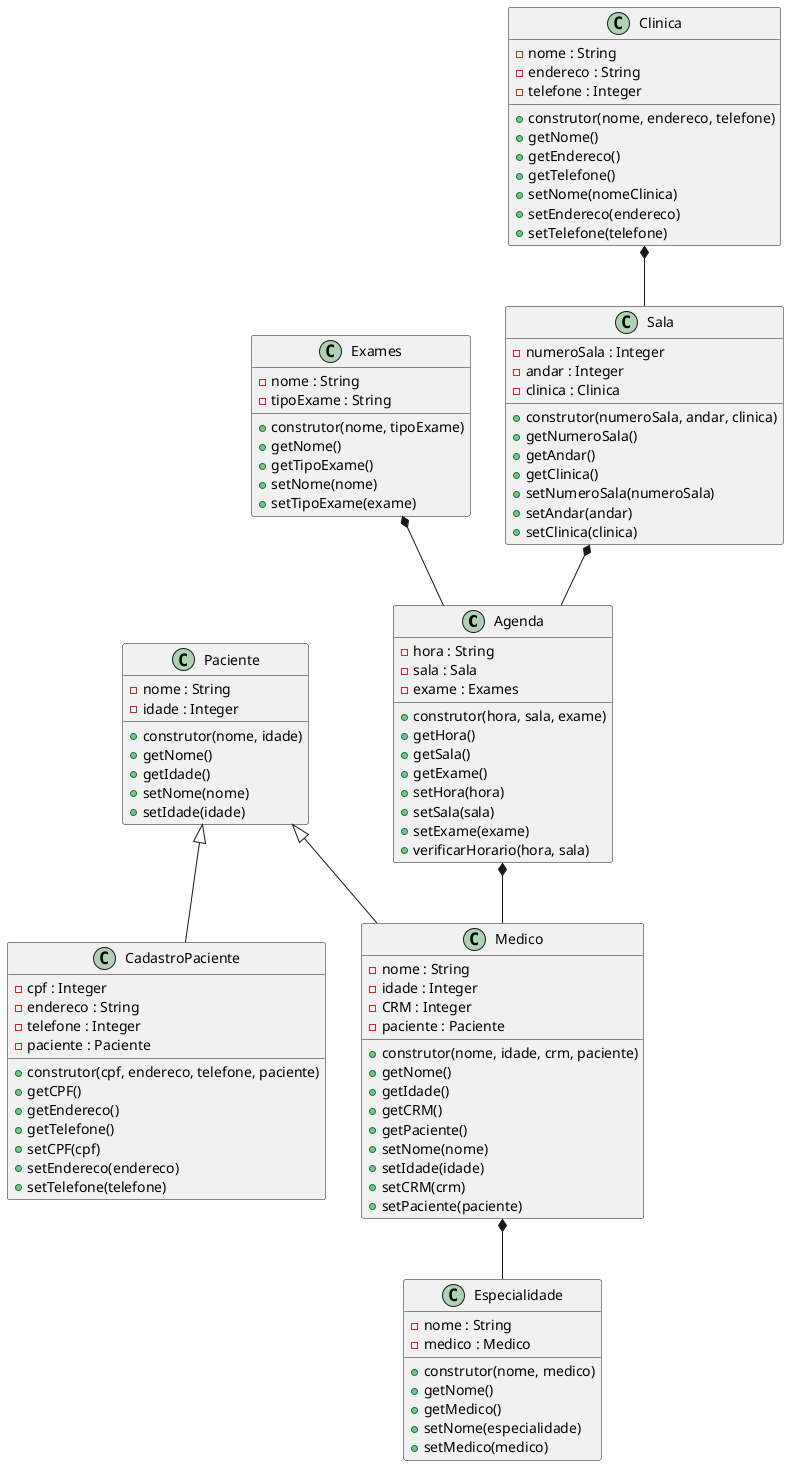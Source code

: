 @startuml Gerenciamento de Exames Medicos

    class Agenda{
        - hora : String
        - sala : Sala
        - exame : Exames
        + construtor(hora, sala, exame)
        + getHora()
        + getSala()
        + getExame()
        + setHora(hora)
        + setSala(sala)
        + setExame(exame)
        + verificarHorario(hora, sala)
    }

    class Paciente{
        - nome : String
        - idade : Integer
        + construtor(nome, idade)
        + getNome()
        + getIdade()
        + setNome(nome)
        + setIdade(idade)
    }

    class CadastroPaciente{
        - cpf : Integer
        - endereco : String
        - telefone : Integer
        - paciente : Paciente
        + construtor(cpf, endereco, telefone, paciente)
        + getCPF()
        + getEndereco()
        + getTelefone()
        + setCPF(cpf)
        + setEndereco(endereco)
        + setTelefone(telefone)
    }

    class Medico{
        - nome : String
        - idade : Integer
        - CRM : Integer
        - paciente : Paciente
        + construtor(nome, idade, crm, paciente)
        + getNome()
        + getIdade()
        + getCRM()
        + getPaciente()
        + setNome(nome)
        + setIdade(idade)
        + setCRM(crm)
        + setPaciente(paciente)
    }

    class Exames{
        - nome : String
        - tipoExame : String
        + construtor(nome, tipoExame)
        + getNome()
        + getTipoExame()
        + setNome(nome)
        + setTipoExame(exame)
    }

    class Especialidade{
        - nome : String
        - medico : Medico
        + construtor(nome, medico)
        + getNome()
        + getMedico()
        + setNome(especialidade)
        + setMedico(medico)
    }

    class Clinica{
        - nome : String
        - endereco : String
        - telefone : Integer
        + construtor(nome, endereco, telefone)
        + getNome()
        + getEndereco()
        + getTelefone()
        + setNome(nomeClinica)
        + setEndereco(endereco)
        + setTelefone(telefone)
    }

    class Sala{
        - numeroSala : Integer
        - andar : Integer
        - clinica : Clinica
        + construtor(numeroSala, andar, clinica)
        + getNumeroSala()
        + getAndar()
        + getClinica()
        + setNumeroSala(numeroSala)
        + setAndar(andar)
        + setClinica(clinica)
    }

    Paciente <|-- CadastroPaciente
    Paciente <|-- Medico
    Medico *-- Especialidade
    Exames *-- Agenda
    Sala *-- Agenda
    Agenda *-- Medico
    Clinica *-- Sala

@enduml